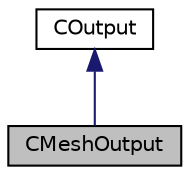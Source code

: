 digraph "CMeshOutput"
{
 // LATEX_PDF_SIZE
  edge [fontname="Helvetica",fontsize="10",labelfontname="Helvetica",labelfontsize="10"];
  node [fontname="Helvetica",fontsize="10",shape=record];
  Node1 [label="CMeshOutput",height=0.2,width=0.4,color="black", fillcolor="grey75", style="filled", fontcolor="black",tooltip="Output class for mesh solution."];
  Node2 -> Node1 [dir="back",color="midnightblue",fontsize="10",style="solid",fontname="Helvetica"];
  Node2 [label="COutput",height=0.2,width=0.4,color="black", fillcolor="white", style="filled",URL="$classCOutput.html",tooltip="Class for writing the convergence history and to write solution data to file."];
}
